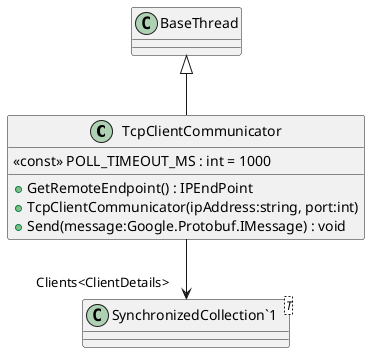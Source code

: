 @startuml
class TcpClientCommunicator {
    <<const>> POLL_TIMEOUT_MS : int = 1000
    + GetRemoteEndpoint() : IPEndPoint
    + TcpClientCommunicator(ipAddress:string, port:int)
    + Send(message:Google.Protobuf.IMessage) : void
}
class "SynchronizedCollection`1"<T> {
}
BaseThread <|-- TcpClientCommunicator
TcpClientCommunicator --> "Clients<ClientDetails>" "SynchronizedCollection`1"
@enduml

